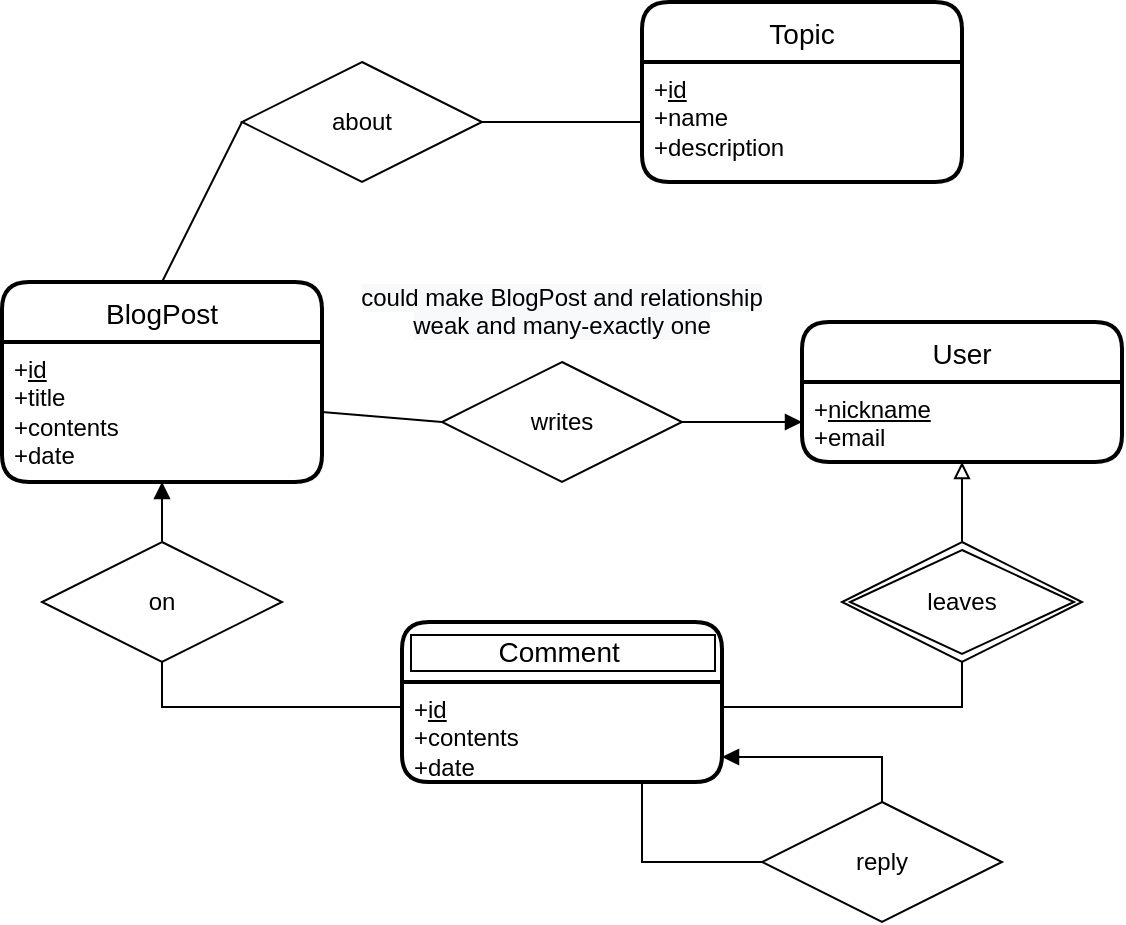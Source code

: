 <mxfile version="14.1.8" type="device"><diagram id="3PsQo2dtNs05u7N5XkAY" name="Page-1"><mxGraphModel dx="860" dy="604" grid="1" gridSize="10" guides="1" tooltips="1" connect="1" arrows="1" fold="1" page="1" pageScale="1" pageWidth="1100" pageHeight="850" math="0" shadow="0"><root><mxCell id="0"/><mxCell id="1" parent="0"/><mxCell id="UudDQIgmt4h03Ja9cdRg-1" value="BlogPost" style="swimlane;childLayout=stackLayout;horizontal=1;startSize=30;horizontalStack=0;rounded=1;fontSize=14;fontStyle=0;strokeWidth=2;resizeParent=0;resizeLast=1;shadow=0;dashed=0;align=center;" vertex="1" parent="1"><mxGeometry x="40" y="180" width="160" height="100" as="geometry"/></mxCell><mxCell id="UudDQIgmt4h03Ja9cdRg-2" value="+&lt;u&gt;id&lt;/u&gt;&lt;br&gt;+title&lt;br&gt;+contents&lt;br&gt;+date" style="align=left;strokeColor=none;fillColor=none;spacingLeft=4;fontSize=12;verticalAlign=top;resizable=0;rotatable=0;part=1;html=1;" vertex="1" parent="UudDQIgmt4h03Ja9cdRg-1"><mxGeometry y="30" width="160" height="70" as="geometry"/></mxCell><mxCell id="UudDQIgmt4h03Ja9cdRg-3" value="User" style="swimlane;childLayout=stackLayout;horizontal=1;startSize=30;horizontalStack=0;rounded=1;fontSize=14;fontStyle=0;strokeWidth=2;resizeParent=0;resizeLast=1;shadow=0;dashed=0;align=center;" vertex="1" parent="1"><mxGeometry x="440" y="200" width="160" height="70" as="geometry"/></mxCell><mxCell id="UudDQIgmt4h03Ja9cdRg-4" value="+&lt;u&gt;nickname&lt;/u&gt;&lt;br&gt;+email" style="align=left;strokeColor=none;fillColor=none;spacingLeft=4;fontSize=12;verticalAlign=top;resizable=0;rotatable=0;part=1;html=1;" vertex="1" parent="UudDQIgmt4h03Ja9cdRg-3"><mxGeometry y="30" width="160" height="40" as="geometry"/></mxCell><mxCell id="UudDQIgmt4h03Ja9cdRg-6" style="rounded=0;orthogonalLoop=1;jettySize=auto;html=1;exitX=1;exitY=0.5;exitDx=0;exitDy=0;entryX=0;entryY=0.5;entryDx=0;entryDy=0;endArrow=block;endFill=1;" edge="1" parent="1" source="UudDQIgmt4h03Ja9cdRg-5" target="UudDQIgmt4h03Ja9cdRg-4"><mxGeometry relative="1" as="geometry"><mxPoint x="50" y="390" as="targetPoint"/></mxGeometry></mxCell><mxCell id="UudDQIgmt4h03Ja9cdRg-7" style="edgeStyle=none;rounded=0;orthogonalLoop=1;jettySize=auto;html=1;exitX=0;exitY=0.5;exitDx=0;exitDy=0;entryX=1;entryY=0.5;entryDx=0;entryDy=0;endArrow=none;endFill=0;" edge="1" parent="1" source="UudDQIgmt4h03Ja9cdRg-5" target="UudDQIgmt4h03Ja9cdRg-2"><mxGeometry relative="1" as="geometry"/></mxCell><mxCell id="UudDQIgmt4h03Ja9cdRg-5" value="writes" style="shape=rhombus;perimeter=rhombusPerimeter;whiteSpace=wrap;html=1;align=center;" vertex="1" parent="1"><mxGeometry x="260" y="220" width="120" height="60" as="geometry"/></mxCell><mxCell id="UudDQIgmt4h03Ja9cdRg-8" value="Topic" style="swimlane;childLayout=stackLayout;horizontal=1;startSize=30;horizontalStack=0;rounded=1;fontSize=14;fontStyle=0;strokeWidth=2;resizeParent=0;resizeLast=1;shadow=0;dashed=0;align=center;" vertex="1" parent="1"><mxGeometry x="360" y="40" width="160" height="90" as="geometry"/></mxCell><mxCell id="UudDQIgmt4h03Ja9cdRg-9" value="+&lt;u&gt;id&lt;/u&gt;&lt;br&gt;+name&lt;br&gt;+description" style="align=left;strokeColor=none;fillColor=none;spacingLeft=4;fontSize=12;verticalAlign=top;resizable=0;rotatable=0;part=1;html=1;" vertex="1" parent="UudDQIgmt4h03Ja9cdRg-8"><mxGeometry y="30" width="160" height="60" as="geometry"/></mxCell><mxCell id="UudDQIgmt4h03Ja9cdRg-12" style="edgeStyle=none;rounded=0;orthogonalLoop=1;jettySize=auto;html=1;exitX=0;exitY=0.5;exitDx=0;exitDy=0;entryX=0.5;entryY=0;entryDx=0;entryDy=0;endArrow=none;endFill=0;" edge="1" parent="1" source="UudDQIgmt4h03Ja9cdRg-10" target="UudDQIgmt4h03Ja9cdRg-1"><mxGeometry relative="1" as="geometry"/></mxCell><mxCell id="UudDQIgmt4h03Ja9cdRg-31" style="rounded=0;orthogonalLoop=1;jettySize=auto;html=1;exitX=1;exitY=0.5;exitDx=0;exitDy=0;entryX=0;entryY=0.5;entryDx=0;entryDy=0;endArrow=none;endFill=0;" edge="1" parent="1" source="UudDQIgmt4h03Ja9cdRg-10" target="UudDQIgmt4h03Ja9cdRg-9"><mxGeometry relative="1" as="geometry"/></mxCell><mxCell id="UudDQIgmt4h03Ja9cdRg-10" value="about" style="shape=rhombus;perimeter=rhombusPerimeter;whiteSpace=wrap;html=1;align=center;" vertex="1" parent="1"><mxGeometry x="160" y="70" width="120" height="60" as="geometry"/></mxCell><mxCell id="UudDQIgmt4h03Ja9cdRg-18" value="&lt;br&gt;&lt;br&gt;&lt;span style=&quot;color: rgb(0 , 0 , 0) ; font-family: &amp;#34;helvetica&amp;#34; ; font-size: 12px ; font-style: normal ; font-weight: 400 ; letter-spacing: normal ; text-align: center ; text-indent: 0px ; text-transform: none ; word-spacing: 0px ; background-color: rgb(248 , 249 , 250) ; display: inline ; float: none&quot;&gt;could make BlogPost and relationship weak and many-exactly one&lt;/span&gt;&lt;br&gt;" style="text;html=1;strokeColor=none;fillColor=none;align=center;verticalAlign=middle;whiteSpace=wrap;rounded=0;" vertex="1" parent="1"><mxGeometry x="210" y="170" width="220" height="20" as="geometry"/></mxCell><mxCell id="UudDQIgmt4h03Ja9cdRg-19" value="&amp;nbsp; &amp;nbsp; &amp;nbsp; &amp;nbsp; &amp;nbsp; &amp;nbsp;Comment&amp;nbsp; &amp;nbsp; &amp;nbsp; &amp;nbsp; &amp;nbsp; &amp;nbsp;&amp;nbsp;" style="swimlane;double=1;childLayout=stackLayout;horizontal=1;startSize=30;horizontalStack=0;rounded=1;fontSize=14;fontStyle=0;strokeWidth=2;resizeParent=0;resizeLast=1;shadow=0;dashed=0;align=center;html=1;labelBorderColor=#000000;" vertex="1" parent="1"><mxGeometry x="240" y="350" width="160" height="80" as="geometry"/></mxCell><mxCell id="UudDQIgmt4h03Ja9cdRg-20" value="+&lt;u&gt;id&lt;/u&gt;&lt;br&gt;+contents&lt;br&gt;+date" style="align=left;strokeColor=none;fillColor=none;spacingLeft=4;fontSize=12;verticalAlign=top;resizable=0;rotatable=0;part=1;html=1;" vertex="1" parent="UudDQIgmt4h03Ja9cdRg-19"><mxGeometry y="30" width="160" height="50" as="geometry"/></mxCell><mxCell id="UudDQIgmt4h03Ja9cdRg-23" style="edgeStyle=none;rounded=0;orthogonalLoop=1;jettySize=auto;html=1;exitX=0.5;exitY=0;exitDx=0;exitDy=0;entryX=0.5;entryY=1;entryDx=0;entryDy=0;endArrow=block;endFill=1;" edge="1" parent="1" source="UudDQIgmt4h03Ja9cdRg-21" target="UudDQIgmt4h03Ja9cdRg-2"><mxGeometry relative="1" as="geometry"/></mxCell><mxCell id="UudDQIgmt4h03Ja9cdRg-24" style="edgeStyle=orthogonalEdgeStyle;rounded=0;orthogonalLoop=1;jettySize=auto;html=1;exitX=0.5;exitY=1;exitDx=0;exitDy=0;entryX=0;entryY=0.25;entryDx=0;entryDy=0;endArrow=none;endFill=0;" edge="1" parent="1" source="UudDQIgmt4h03Ja9cdRg-21" target="UudDQIgmt4h03Ja9cdRg-20"><mxGeometry relative="1" as="geometry"/></mxCell><mxCell id="UudDQIgmt4h03Ja9cdRg-21" value="on" style="shape=rhombus;perimeter=rhombusPerimeter;whiteSpace=wrap;html=1;align=center;" vertex="1" parent="1"><mxGeometry x="60" y="310" width="120" height="60" as="geometry"/></mxCell><mxCell id="UudDQIgmt4h03Ja9cdRg-25" style="edgeStyle=orthogonalEdgeStyle;rounded=0;orthogonalLoop=1;jettySize=auto;html=1;exitX=0.5;exitY=1;exitDx=0;exitDy=0;entryX=1;entryY=0.25;entryDx=0;entryDy=0;endArrow=none;endFill=0;" edge="1" parent="1" source="UudDQIgmt4h03Ja9cdRg-22" target="UudDQIgmt4h03Ja9cdRg-20"><mxGeometry relative="1" as="geometry"/></mxCell><mxCell id="UudDQIgmt4h03Ja9cdRg-26" style="edgeStyle=none;rounded=0;orthogonalLoop=1;jettySize=auto;html=1;exitX=0.5;exitY=0;exitDx=0;exitDy=0;entryX=0.5;entryY=1;entryDx=0;entryDy=0;endArrow=block;endFill=0;" edge="1" parent="1" source="UudDQIgmt4h03Ja9cdRg-22" target="UudDQIgmt4h03Ja9cdRg-4"><mxGeometry relative="1" as="geometry"/></mxCell><mxCell id="UudDQIgmt4h03Ja9cdRg-22" value="leaves" style="shape=rhombus;double=1;perimeter=rhombusPerimeter;whiteSpace=wrap;html=1;align=center;" vertex="1" parent="1"><mxGeometry x="460" y="310" width="120" height="60" as="geometry"/></mxCell><mxCell id="UudDQIgmt4h03Ja9cdRg-28" style="edgeStyle=orthogonalEdgeStyle;rounded=0;orthogonalLoop=1;jettySize=auto;html=1;exitX=0.5;exitY=0;exitDx=0;exitDy=0;entryX=1;entryY=0.75;entryDx=0;entryDy=0;endArrow=block;endFill=1;" edge="1" parent="1" source="UudDQIgmt4h03Ja9cdRg-27" target="UudDQIgmt4h03Ja9cdRg-20"><mxGeometry relative="1" as="geometry"/></mxCell><mxCell id="UudDQIgmt4h03Ja9cdRg-29" style="edgeStyle=orthogonalEdgeStyle;rounded=0;orthogonalLoop=1;jettySize=auto;html=1;exitX=0;exitY=0.5;exitDx=0;exitDy=0;entryX=0.75;entryY=1;entryDx=0;entryDy=0;endArrow=none;endFill=0;" edge="1" parent="1" source="UudDQIgmt4h03Ja9cdRg-27" target="UudDQIgmt4h03Ja9cdRg-20"><mxGeometry relative="1" as="geometry"/></mxCell><mxCell id="UudDQIgmt4h03Ja9cdRg-27" value="reply" style="shape=rhombus;perimeter=rhombusPerimeter;whiteSpace=wrap;html=1;align=center;" vertex="1" parent="1"><mxGeometry x="420" y="440" width="120" height="60" as="geometry"/></mxCell></root></mxGraphModel></diagram></mxfile>